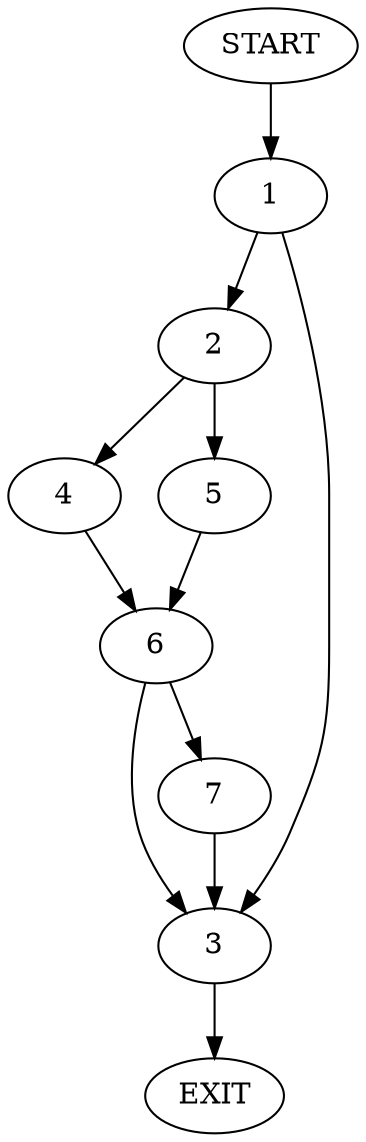 digraph {
0 [label="START"];
1;
2;
3;
4;
5;
6;
7;
8 [label="EXIT"];
0 -> 1;
1 -> 2;
1 -> 3;
2 -> 4;
2 -> 5;
3 -> 8;
4 -> 6;
5 -> 6;
6 -> 7;
6 -> 3;
7 -> 3;
}